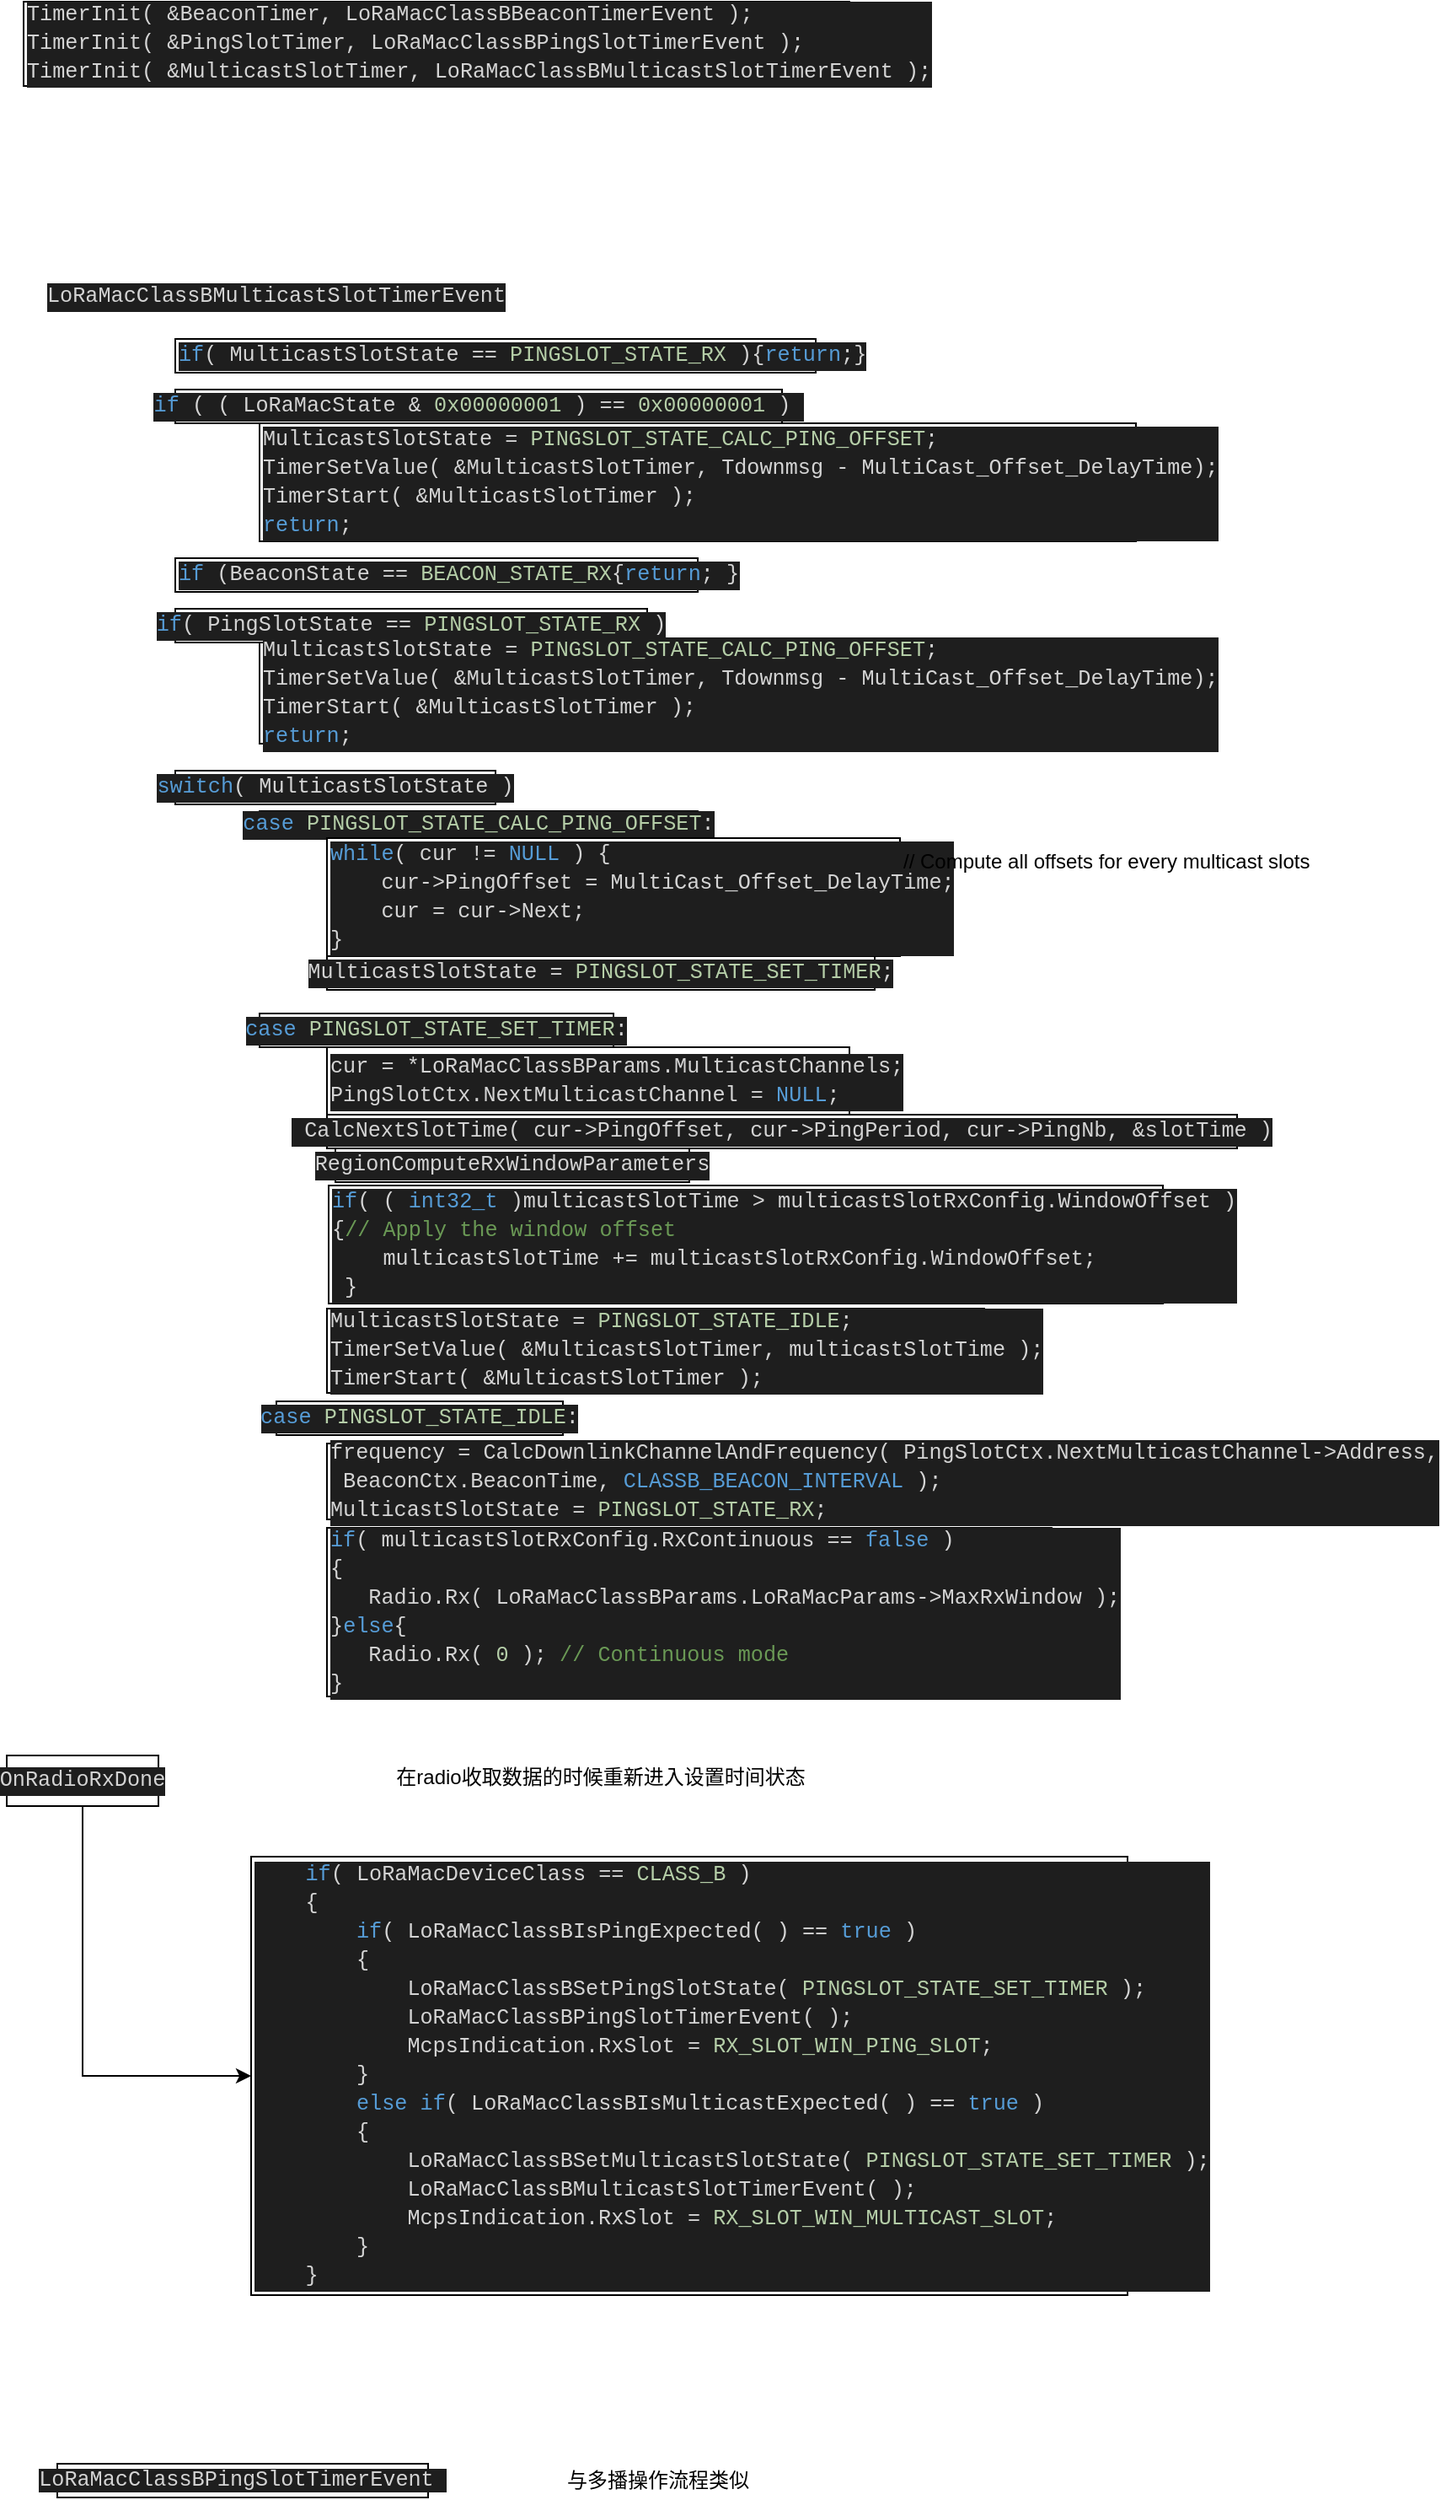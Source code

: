 <mxfile version="12.2.4" pages="1"><diagram id="zKeGHDsasJEUh6TFNtEO" name="Page-1"><mxGraphModel dx="1040" dy="587" grid="1" gridSize="10" guides="1" tooltips="1" connect="1" arrows="1" fold="1" page="1" pageScale="1" pageWidth="827" pageHeight="1169" math="0" shadow="0"><root><mxCell id="0"/><mxCell id="1" parent="0"/><mxCell id="2" value="&lt;div style=&quot;color: rgb(212 , 212 , 212) ; background-color: rgb(30 , 30 , 30) ; font-family: &amp;#34;consolas&amp;#34; , &amp;#34;courier new&amp;#34; , monospace ; font-size: 12.6px ; line-height: 17px ; white-space: pre&quot;&gt;&lt;div&gt;&lt;span style=&quot;font-family: &amp;#34;consolas&amp;#34; , &amp;#34;courier new&amp;#34; , monospace&quot;&gt;TimerInit( &amp;amp;BeaconTimer, LoRaMacClassBBeaconTimerEvent );&lt;/span&gt;&amp;nbsp; &amp;nbsp;&lt;/div&gt;&lt;div&gt;TimerInit( &amp;amp;PingSlotTimer, LoRaMacClassBPingSlotTimerEvent );&lt;/div&gt;&lt;div&gt;TimerInit( &amp;amp;MulticastSlotTimer, LoRaMacClassBMulticastSlotTimerEvent );&lt;/div&gt;&lt;/div&gt;" style="rounded=0;whiteSpace=wrap;html=1;align=left;" parent="1" vertex="1"><mxGeometry x="30" y="30" width="490" height="50" as="geometry"/></mxCell><mxCell id="3" value="&lt;div style=&quot;color: rgb(212 , 212 , 212) ; background-color: rgb(30 , 30 , 30) ; font-family: &amp;#34;consolas&amp;#34; , &amp;#34;courier new&amp;#34; , monospace ; font-size: 12.6px ; line-height: 17px ; white-space: pre&quot;&gt;LoRaMacClassBMulticastSlotTimerEvent&lt;/div&gt;" style="rounded=0;whiteSpace=wrap;html=1;" parent="1" vertex="1"><mxGeometry x="60" y="200" width="240" height="10" as="geometry"/></mxCell><mxCell id="4" value="&lt;div style=&quot;color: rgb(212 , 212 , 212) ; background-color: rgb(30 , 30 , 30) ; font-family: &amp;#34;consolas&amp;#34; , &amp;#34;courier new&amp;#34; , monospace ; font-size: 12.6px ; line-height: 17px ; white-space: pre&quot;&gt;&lt;div&gt;&lt;span style=&quot;color: #569cd6&quot;&gt;if&lt;/span&gt;( MulticastSlotState == &lt;span style=&quot;color: #b5cea8&quot;&gt;PINGSLOT_STATE_RX&lt;/span&gt; ){&lt;span style=&quot;color: rgb(86 , 156 , 214)&quot;&gt;return&lt;/span&gt;;}&lt;/div&gt;&lt;/div&gt;" style="rounded=0;whiteSpace=wrap;html=1;align=left;" parent="1" vertex="1"><mxGeometry x="120" y="230" width="380" height="20" as="geometry"/></mxCell><mxCell id="5" value="&lt;div style=&quot;color: rgb(212 , 212 , 212) ; background-color: rgb(30 , 30 , 30) ; font-family: &amp;#34;consolas&amp;#34; , &amp;#34;courier new&amp;#34; , monospace ; font-size: 12.6px ; line-height: 17px ; white-space: pre&quot;&gt;&lt;span style=&quot;color: #569cd6&quot;&gt;if&lt;/span&gt; ( ( LoRaMacState &amp;amp; &lt;span style=&quot;color: #b5cea8&quot;&gt;0x00000001&lt;/span&gt; ) == &lt;span style=&quot;color: #b5cea8&quot;&gt;0x00000001&lt;/span&gt; ) &lt;/div&gt;" style="rounded=0;whiteSpace=wrap;html=1;" parent="1" vertex="1"><mxGeometry x="120" y="260" width="360" height="20" as="geometry"/></mxCell><mxCell id="6" value="&lt;div style=&quot;color: rgb(212 , 212 , 212) ; background-color: rgb(30 , 30 , 30) ; font-family: &amp;#34;consolas&amp;#34; , &amp;#34;courier new&amp;#34; , monospace ; font-size: 12.6px ; line-height: 17px ; white-space: pre&quot;&gt;&lt;div&gt;MulticastSlotState = &lt;span style=&quot;color: #b5cea8&quot;&gt;PINGSLOT_STATE_CALC_PING_OFFSET&lt;/span&gt;;&lt;/div&gt;&lt;div&gt;TimerSetValue( &amp;amp;MulticastSlotTimer, Tdownmsg - MultiCast_Offset_DelayTime);&lt;/div&gt;&lt;div&gt;TimerStart( &amp;amp;MulticastSlotTimer );&lt;/div&gt;&lt;div&gt;&lt;span style=&quot;color: #569cd6&quot;&gt;return&lt;/span&gt;;&lt;/div&gt;&lt;/div&gt;" style="rounded=0;whiteSpace=wrap;html=1;align=left;" parent="1" vertex="1"><mxGeometry x="170" y="280" width="520" height="70" as="geometry"/></mxCell><mxCell id="7" value="&lt;div style=&quot;color: rgb(212 , 212 , 212) ; background-color: rgb(30 , 30 , 30) ; font-family: &amp;#34;consolas&amp;#34; , &amp;#34;courier new&amp;#34; , monospace ; font-size: 12.6px ; line-height: 17px ; white-space: pre&quot;&gt;&lt;div&gt;&lt;span style=&quot;color: #569cd6&quot;&gt;if&lt;/span&gt; (BeaconState == &lt;span style=&quot;color: #b5cea8&quot;&gt;BEACON_STATE_RX&lt;/span&gt;{&lt;span style=&quot;color: rgb(86 , 156 , 214)&quot;&gt;return&lt;/span&gt;; }&lt;/div&gt;&lt;/div&gt;" style="rounded=0;whiteSpace=wrap;html=1;align=left;" parent="1" vertex="1"><mxGeometry x="120" y="360" width="310" height="20" as="geometry"/></mxCell><mxCell id="8" value="&lt;div style=&quot;color: rgb(212 , 212 , 212) ; background-color: rgb(30 , 30 , 30) ; font-family: &amp;#34;consolas&amp;#34; , &amp;#34;courier new&amp;#34; , monospace ; font-size: 12.6px ; line-height: 17px ; white-space: pre&quot;&gt;&lt;span style=&quot;color: #569cd6&quot;&gt;if&lt;/span&gt;( PingSlotState == &lt;span style=&quot;color: #b5cea8&quot;&gt;PINGSLOT_STATE_RX&lt;/span&gt; )&lt;/div&gt;" style="rounded=0;whiteSpace=wrap;html=1;" parent="1" vertex="1"><mxGeometry x="120" y="390" width="280" height="20" as="geometry"/></mxCell><mxCell id="9" value="&lt;div style=&quot;color: rgb(212 , 212 , 212) ; background-color: rgb(30 , 30 , 30) ; font-family: &amp;#34;consolas&amp;#34; , &amp;#34;courier new&amp;#34; , monospace ; font-size: 12.6px ; line-height: 17px ; white-space: pre&quot;&gt;&lt;div&gt;MulticastSlotState = &lt;span style=&quot;color: #b5cea8&quot;&gt;PINGSLOT_STATE_CALC_PING_OFFSET&lt;/span&gt;; &amp;nbsp; &lt;/div&gt;&lt;div&gt;TimerSetValue( &amp;amp;MulticastSlotTimer, Tdownmsg - MultiCast_Offset_DelayTime);&lt;/div&gt;&lt;div&gt;TimerStart( &amp;amp;MulticastSlotTimer );&lt;/div&gt;&lt;div&gt;&lt;span style=&quot;color: #569cd6&quot;&gt;return&lt;/span&gt;;&lt;/div&gt;&lt;/div&gt;" style="rounded=0;whiteSpace=wrap;html=1;align=left;" parent="1" vertex="1"><mxGeometry x="170" y="410" width="520" height="60" as="geometry"/></mxCell><mxCell id="10" value="&lt;div style=&quot;color: rgb(212 , 212 , 212) ; background-color: rgb(30 , 30 , 30) ; font-family: &amp;#34;consolas&amp;#34; , &amp;#34;courier new&amp;#34; , monospace ; font-size: 12.6px ; line-height: 17px ; white-space: pre&quot;&gt;&lt;span style=&quot;color: #569cd6&quot;&gt;switch&lt;/span&gt;( MulticastSlotState )&lt;/div&gt;" style="rounded=0;whiteSpace=wrap;html=1;" parent="1" vertex="1"><mxGeometry x="120" y="486" width="190" height="20" as="geometry"/></mxCell><mxCell id="11" value="&lt;div style=&quot;color: rgb(212 , 212 , 212) ; background-color: rgb(30 , 30 , 30) ; font-family: &amp;#34;consolas&amp;#34; , &amp;#34;courier new&amp;#34; , monospace ; font-size: 12.6px ; line-height: 17px ; white-space: pre&quot;&gt;&lt;span style=&quot;color: #569cd6&quot;&gt;case&lt;/span&gt; &lt;span style=&quot;color: #b5cea8&quot;&gt;PINGSLOT_STATE_CALC_PING_OFFSET&lt;/span&gt;:&lt;/div&gt;" style="rounded=0;whiteSpace=wrap;html=1;" parent="1" vertex="1"><mxGeometry x="170" y="510" width="260" height="16" as="geometry"/></mxCell><mxCell id="12" value="&lt;div style=&quot;color: rgb(212 , 212 , 212) ; background-color: rgb(30 , 30 , 30) ; font-family: &amp;#34;consolas&amp;#34; , &amp;#34;courier new&amp;#34; , monospace ; font-size: 12.6px ; line-height: 17px ; white-space: pre&quot;&gt;MulticastSlotState = &lt;span style=&quot;color: #b5cea8&quot;&gt;PINGSLOT_STATE_SET_TIMER&lt;/span&gt;;&lt;/div&gt;" style="rounded=0;whiteSpace=wrap;html=1;" parent="1" vertex="1"><mxGeometry x="210" y="596" width="325" height="20" as="geometry"/></mxCell><mxCell id="14" value="&lt;div style=&quot;color: rgb(212 , 212 , 212) ; background-color: rgb(30 , 30 , 30) ; font-family: &amp;#34;consolas&amp;#34; , &amp;#34;courier new&amp;#34; , monospace ; font-size: 12.6px ; line-height: 17px ; white-space: pre&quot;&gt;&lt;div&gt;&lt;span style=&quot;color: #569cd6&quot;&gt;while&lt;/span&gt;( cur != &lt;span style=&quot;color: #569cd6&quot;&gt;NULL&lt;/span&gt; )&lt;span style=&quot;color: #6a9955&quot;&gt; &lt;/span&gt;{&lt;/div&gt;&lt;div&gt;&amp;nbsp; &amp;nbsp; cur-&amp;gt;PingOffset = MultiCast_Offset_DelayTime;&lt;/div&gt;&lt;div&gt;&amp;nbsp; &amp;nbsp; cur = cur-&amp;gt;Next;&lt;/div&gt;&lt;div&gt;}&lt;/div&gt;&lt;/div&gt;" style="rounded=0;whiteSpace=wrap;html=1;align=left;" parent="1" vertex="1"><mxGeometry x="210" y="526" width="340" height="70" as="geometry"/></mxCell><mxCell id="15" value="// Compute all offsets for every multicast slots" style="text;html=1;" parent="1" vertex="1"><mxGeometry x="550" y="526" width="270" height="30" as="geometry"/></mxCell><mxCell id="16" value="&lt;div style=&quot;color: rgb(212 , 212 , 212) ; background-color: rgb(30 , 30 , 30) ; font-family: &amp;#34;consolas&amp;#34; , &amp;#34;courier new&amp;#34; , monospace ; font-size: 12.6px ; line-height: 17px ; white-space: pre&quot;&gt;&lt;span style=&quot;color: #569cd6&quot;&gt;case&lt;/span&gt; &lt;span style=&quot;color: #b5cea8&quot;&gt;PINGSLOT_STATE_SET_TIMER&lt;/span&gt;:&lt;/div&gt;" style="rounded=0;whiteSpace=wrap;html=1;" parent="1" vertex="1"><mxGeometry x="170" y="630" width="210" height="20" as="geometry"/></mxCell><mxCell id="18" value="&lt;div style=&quot;color: rgb(212 , 212 , 212) ; background-color: rgb(30 , 30 , 30) ; font-family: &amp;#34;consolas&amp;#34; , &amp;#34;courier new&amp;#34; , monospace ; font-size: 12.6px ; line-height: 17px ; white-space: pre&quot;&gt;&lt;div&gt;cur = *LoRaMacClassBParams.MulticastChannels;&lt;/div&gt;&lt;div&gt;PingSlotCtx.NextMulticastChannel = &lt;span style=&quot;color: #569cd6&quot;&gt;NULL&lt;/span&gt;;&lt;/div&gt;&lt;/div&gt;" style="rounded=0;whiteSpace=wrap;html=1;align=left;" parent="1" vertex="1"><mxGeometry x="210" y="650" width="310" height="40" as="geometry"/></mxCell><mxCell id="19" value="&lt;div style=&quot;color: rgb(212 , 212 , 212) ; background-color: rgb(30 , 30 , 30) ; font-family: &amp;#34;consolas&amp;#34; , &amp;#34;courier new&amp;#34; , monospace ; font-size: 12.6px ; line-height: 17px ; white-space: pre&quot;&gt;&amp;nbsp;CalcNextSlotTime( cur-&amp;gt;PingOffset, cur-&amp;gt;PingPeriod, cur-&amp;gt;PingNb, &amp;amp;slotTime )&lt;/div&gt;" style="rounded=0;whiteSpace=wrap;html=1;" parent="1" vertex="1"><mxGeometry x="210" y="690" width="540" height="20" as="geometry"/></mxCell><mxCell id="20" value="&lt;div style=&quot;color: rgb(212 , 212 , 212) ; background-color: rgb(30 , 30 , 30) ; font-family: &amp;#34;consolas&amp;#34; , &amp;#34;courier new&amp;#34; , monospace ; font-size: 12.6px ; line-height: 17px ; white-space: pre&quot;&gt;&lt;div&gt;MulticastSlotState = &lt;span style=&quot;color: #b5cea8&quot;&gt;PINGSLOT_STATE_IDLE&lt;/span&gt;;&lt;/div&gt;&lt;div&gt;TimerSetValue( &amp;amp;MulticastSlotTimer, multicastSlotTime );&lt;/div&gt;&lt;div&gt;TimerStart( &amp;amp;MulticastSlotTimer );&lt;/div&gt;&lt;/div&gt;" style="rounded=0;whiteSpace=wrap;html=1;align=left;" parent="1" vertex="1"><mxGeometry x="210" y="805" width="390" height="50" as="geometry"/></mxCell><mxCell id="21" value="&lt;div style=&quot;color: rgb(212 , 212 , 212) ; background-color: rgb(30 , 30 , 30) ; font-family: &amp;#34;consolas&amp;#34; , &amp;#34;courier new&amp;#34; , monospace ; font-size: 12.6px ; line-height: 17px ; white-space: pre&quot;&gt;RegionComputeRxWindowParameters&lt;/div&gt;" style="rounded=0;whiteSpace=wrap;html=1;" parent="1" vertex="1"><mxGeometry x="215" y="710" width="210" height="20" as="geometry"/></mxCell><mxCell id="22" value="&lt;div style=&quot;color: rgb(212 , 212 , 212) ; background-color: rgb(30 , 30 , 30) ; font-family: &amp;#34;consolas&amp;#34; , &amp;#34;courier new&amp;#34; , monospace ; font-size: 12.6px ; line-height: 17px ; white-space: pre&quot;&gt;&lt;div&gt;&lt;span style=&quot;color: #569cd6&quot;&gt;if&lt;/span&gt;( ( &lt;span style=&quot;color: #569cd6&quot;&gt;int32_t&lt;/span&gt; )multicastSlotTime &amp;gt; multicastSlotRxConfig.WindowOffset )&lt;/div&gt;&lt;div&gt;{&lt;span style=&quot;color: #6a9955&quot;&gt;// Apply the window offset&lt;/span&gt;&lt;/div&gt;&lt;div&gt;&amp;nbsp; &amp;nbsp; multicastSlotTime += multicastSlotRxConfig.WindowOffset; &amp;nbsp; &amp;nbsp; &amp;nbsp;&lt;/div&gt;&lt;div&gt;&amp;nbsp;}&lt;/div&gt;&lt;/div&gt;" style="rounded=0;whiteSpace=wrap;html=1;align=left;" parent="1" vertex="1"><mxGeometry x="211" y="732" width="495" height="70" as="geometry"/></mxCell><mxCell id="23" value="&lt;div style=&quot;color: rgb(212 , 212 , 212) ; background-color: rgb(30 , 30 , 30) ; font-family: &amp;#34;consolas&amp;#34; , &amp;#34;courier new&amp;#34; , monospace ; font-size: 12.6px ; line-height: 17px ; white-space: pre&quot;&gt;&lt;span style=&quot;color: #569cd6&quot;&gt;case&lt;/span&gt; &lt;span style=&quot;color: #b5cea8&quot;&gt;PINGSLOT_STATE_IDLE&lt;/span&gt;:&lt;/div&gt;" style="rounded=0;whiteSpace=wrap;html=1;" parent="1" vertex="1"><mxGeometry x="180" y="860" width="170" height="20" as="geometry"/></mxCell><mxCell id="24" value="&lt;div style=&quot;color: rgb(212 , 212 , 212) ; background-color: rgb(30 , 30 , 30) ; font-family: &amp;#34;consolas&amp;#34; , &amp;#34;courier new&amp;#34; , monospace ; font-size: 12.6px ; line-height: 17px ; white-space: pre&quot;&gt;&lt;div&gt;frequency = CalcDownlinkChannelAndFrequency( PingSlotCtx.NextMulticastChannel-&amp;gt;Address,&lt;/div&gt;&lt;div&gt; BeaconCtx.BeaconTime, &lt;span style=&quot;color: #569cd6&quot;&gt;CLASSB_BEACON_INTERVAL&lt;/span&gt; ); &lt;/div&gt;&lt;div&gt;MulticastSlotState = &lt;span style=&quot;color: #b5cea8&quot;&gt;PINGSLOT_STATE_RX&lt;/span&gt;;&lt;/div&gt;&lt;/div&gt;" style="rounded=0;whiteSpace=wrap;html=1;align=left;" parent="1" vertex="1"><mxGeometry x="210" y="885" width="600" height="45" as="geometry"/></mxCell><mxCell id="25" value="&lt;div style=&quot;color: rgb(212 , 212 , 212) ; background-color: rgb(30 , 30 , 30) ; font-family: &amp;#34;consolas&amp;#34; , &amp;#34;courier new&amp;#34; , monospace ; font-size: 12.6px ; line-height: 17px ; white-space: pre&quot;&gt;&lt;div&gt;&lt;span style=&quot;color: #569cd6&quot;&gt;if&lt;/span&gt;( multicastSlotRxConfig.RxContinuous == &lt;span style=&quot;color: #569cd6&quot;&gt;false&lt;/span&gt; )&lt;/div&gt;&lt;div&gt;{&lt;/div&gt;&lt;div&gt;&amp;nbsp; &amp;nbsp;Radio.Rx( LoRaMacClassBParams.LoRaMacParams-&amp;gt;MaxRxWindow );&lt;/div&gt;&lt;div&gt;}&lt;span style=&quot;color: rgb(86 , 156 , 214)&quot;&gt;else&lt;/span&gt;{&lt;/div&gt;&lt;div&gt;&amp;nbsp; &amp;nbsp;Radio.Rx( &lt;span style=&quot;color: #b5cea8&quot;&gt;0&lt;/span&gt; );&lt;span style=&quot;color: #6a9955&quot;&gt; // Continuous mode&lt;/span&gt;&lt;/div&gt;&lt;div&gt;}&lt;/div&gt;&lt;/div&gt;" style="rounded=0;whiteSpace=wrap;html=1;align=left;" parent="1" vertex="1"><mxGeometry x="210" y="935" width="430" height="100" as="geometry"/></mxCell><mxCell id="26" value="&lt;div style=&quot;color: rgb(212 , 212 , 212) ; background-color: rgb(30 , 30 , 30) ; font-family: &amp;#34;consolas&amp;#34; , &amp;#34;courier new&amp;#34; , monospace ; font-size: 12.6px ; line-height: 17px ; white-space: pre&quot;&gt;&lt;div&gt;&amp;nbsp; &amp;nbsp; &lt;span style=&quot;color: #569cd6&quot;&gt;if&lt;/span&gt;( LoRaMacDeviceClass == &lt;span style=&quot;color: #b5cea8&quot;&gt;CLASS_B&lt;/span&gt; )&lt;/div&gt;&lt;div&gt;&amp;nbsp; &amp;nbsp; {&lt;/div&gt;&lt;div&gt;&amp;nbsp; &amp;nbsp; &amp;nbsp; &amp;nbsp; &lt;span style=&quot;color: #569cd6&quot;&gt;if&lt;/span&gt;( LoRaMacClassBIsPingExpected( ) == &lt;span style=&quot;color: #569cd6&quot;&gt;true&lt;/span&gt; )&lt;/div&gt;&lt;div&gt;&amp;nbsp; &amp;nbsp; &amp;nbsp; &amp;nbsp; {&lt;/div&gt;&lt;div&gt;&amp;nbsp; &amp;nbsp; &amp;nbsp; &amp;nbsp; &amp;nbsp; &amp;nbsp; LoRaMacClassBSetPingSlotState( &lt;span style=&quot;color: #b5cea8&quot;&gt;PINGSLOT_STATE_SET_TIMER&lt;/span&gt; );&lt;/div&gt;&lt;div&gt;&amp;nbsp; &amp;nbsp; &amp;nbsp; &amp;nbsp; &amp;nbsp; &amp;nbsp; LoRaMacClassBPingSlotTimerEvent( );&lt;/div&gt;&lt;div&gt;&amp;nbsp; &amp;nbsp; &amp;nbsp; &amp;nbsp; &amp;nbsp; &amp;nbsp; McpsIndication.RxSlot = &lt;span style=&quot;color: #b5cea8&quot;&gt;RX_SLOT_WIN_PING_SLOT&lt;/span&gt;;&lt;/div&gt;&lt;div&gt;&amp;nbsp; &amp;nbsp; &amp;nbsp; &amp;nbsp; }&lt;/div&gt;&lt;div&gt;&amp;nbsp; &amp;nbsp; &amp;nbsp; &amp;nbsp; &lt;span style=&quot;color: #569cd6&quot;&gt;else&lt;/span&gt; &lt;span style=&quot;color: #569cd6&quot;&gt;if&lt;/span&gt;( LoRaMacClassBIsMulticastExpected( ) == &lt;span style=&quot;color: #569cd6&quot;&gt;true&lt;/span&gt; )&lt;/div&gt;&lt;div&gt;&amp;nbsp; &amp;nbsp; &amp;nbsp; &amp;nbsp; {&lt;/div&gt;&lt;div&gt;&amp;nbsp; &amp;nbsp; &amp;nbsp; &amp;nbsp; &amp;nbsp; &amp;nbsp; LoRaMacClassBSetMulticastSlotState( &lt;span style=&quot;color: #b5cea8&quot;&gt;PINGSLOT_STATE_SET_TIMER&lt;/span&gt; );&lt;/div&gt;&lt;div&gt;&amp;nbsp; &amp;nbsp; &amp;nbsp; &amp;nbsp; &amp;nbsp; &amp;nbsp; LoRaMacClassBMulticastSlotTimerEvent( );&lt;/div&gt;&lt;div&gt;&amp;nbsp; &amp;nbsp; &amp;nbsp; &amp;nbsp; &amp;nbsp; &amp;nbsp; McpsIndication.RxSlot = &lt;span style=&quot;color: #b5cea8&quot;&gt;RX_SLOT_WIN_MULTICAST_SLOT&lt;/span&gt;;&lt;/div&gt;&lt;div&gt;&amp;nbsp; &amp;nbsp; &amp;nbsp; &amp;nbsp; }&lt;/div&gt;&lt;div&gt;&amp;nbsp; &amp;nbsp; }&lt;/div&gt;&lt;/div&gt;" style="rounded=0;whiteSpace=wrap;html=1;align=left;" parent="1" vertex="1"><mxGeometry x="165" y="1130" width="520" height="260" as="geometry"/></mxCell><mxCell id="28" style="edgeStyle=orthogonalEdgeStyle;rounded=0;orthogonalLoop=1;jettySize=auto;html=1;exitX=0.5;exitY=1;exitDx=0;exitDy=0;entryX=0;entryY=0.5;entryDx=0;entryDy=0;" parent="1" source="27" target="26" edge="1"><mxGeometry relative="1" as="geometry"/></mxCell><mxCell id="27" value="&lt;div style=&quot;color: rgb(212 , 212 , 212) ; background-color: rgb(30 , 30 , 30) ; font-family: &amp;#34;consolas&amp;#34; , &amp;#34;courier new&amp;#34; , monospace ; font-size: 12.6px ; line-height: 17px ; white-space: pre&quot;&gt;OnRadioRxDone&lt;/div&gt;" style="rounded=0;whiteSpace=wrap;html=1;" parent="1" vertex="1"><mxGeometry x="20" y="1070" width="90" height="30" as="geometry"/></mxCell><mxCell id="29" value="在radio收取数据的时候重新进入设置时间状态" style="text;html=1;strokeColor=none;fillColor=none;align=center;verticalAlign=middle;whiteSpace=wrap;rounded=0;" parent="1" vertex="1"><mxGeometry x="235" y="1075" width="275" height="15" as="geometry"/></mxCell><mxCell id="30" value="&lt;span style=&quot;color: rgb(212 , 212 , 212) ; font-family: &amp;#34;consolas&amp;#34; , &amp;#34;courier new&amp;#34; , monospace ; font-size: 12.6px ; text-align: left ; white-space: pre ; background-color: rgb(30 , 30 , 30)&quot;&gt;LoRaMacClassBPingSlotTimerEvent &lt;/span&gt;" style="rounded=0;whiteSpace=wrap;html=1;" parent="1" vertex="1"><mxGeometry x="50" y="1490" width="220" height="20" as="geometry"/></mxCell><mxCell id="31" value="与多播操作流程类似" style="text;html=1;strokeColor=none;fillColor=none;align=center;verticalAlign=middle;whiteSpace=wrap;rounded=0;" parent="1" vertex="1"><mxGeometry x="333" y="1490" width="147" height="20" as="geometry"/></mxCell></root></mxGraphModel></diagram></mxfile>